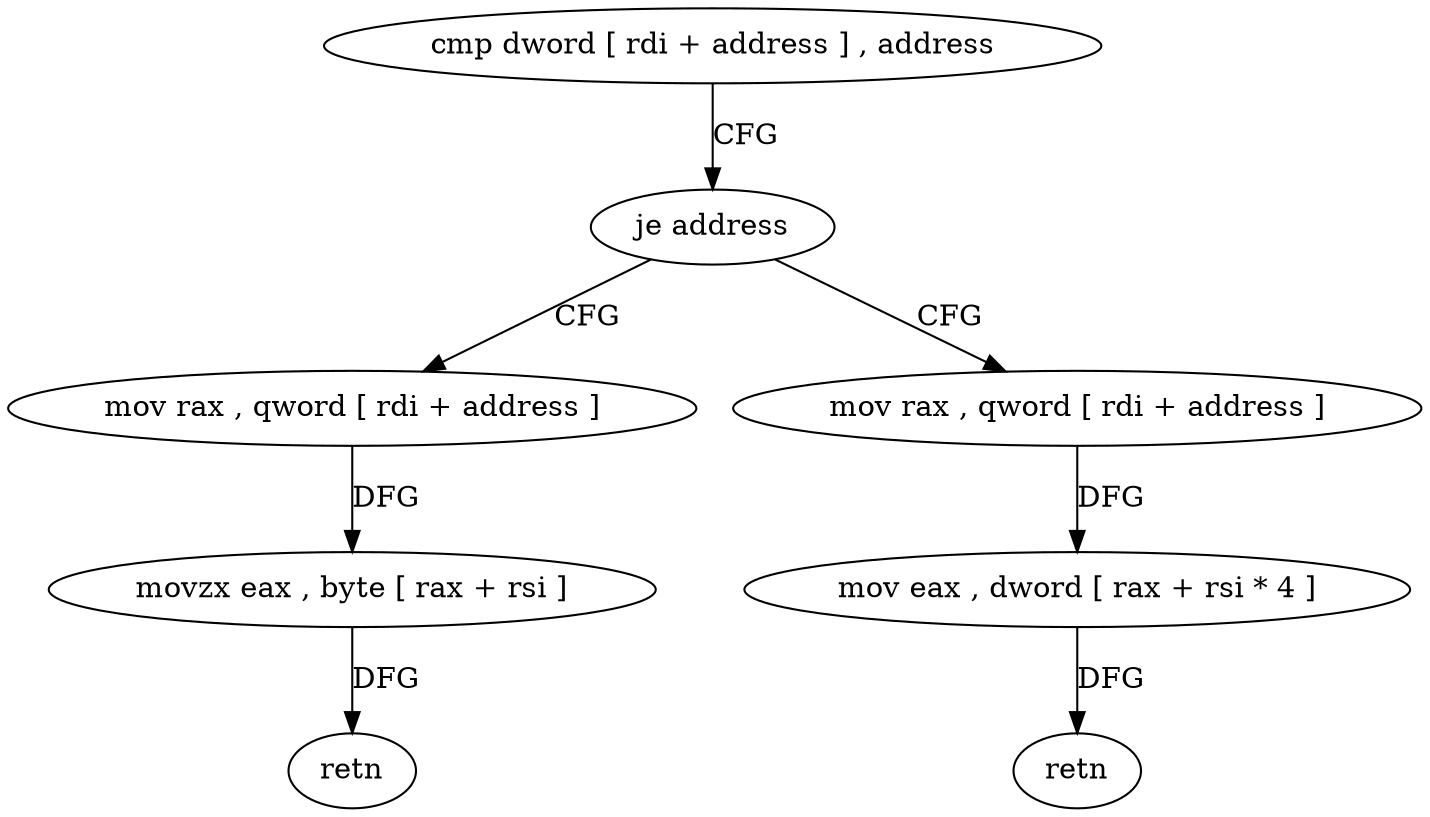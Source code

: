 digraph "func" {
"4318494" [label = "cmp dword [ rdi + address ] , address" ]
"4318501" [label = "je address" ]
"4318511" [label = "mov rax , qword [ rdi + address ]" ]
"4318503" [label = "mov rax , qword [ rdi + address ]" ]
"4318515" [label = "movzx eax , byte [ rax + rsi ]" ]
"4318519" [label = "retn" ]
"4318507" [label = "mov eax , dword [ rax + rsi * 4 ]" ]
"4318510" [label = "retn" ]
"4318494" -> "4318501" [ label = "CFG" ]
"4318501" -> "4318511" [ label = "CFG" ]
"4318501" -> "4318503" [ label = "CFG" ]
"4318511" -> "4318515" [ label = "DFG" ]
"4318503" -> "4318507" [ label = "DFG" ]
"4318515" -> "4318519" [ label = "DFG" ]
"4318507" -> "4318510" [ label = "DFG" ]
}
